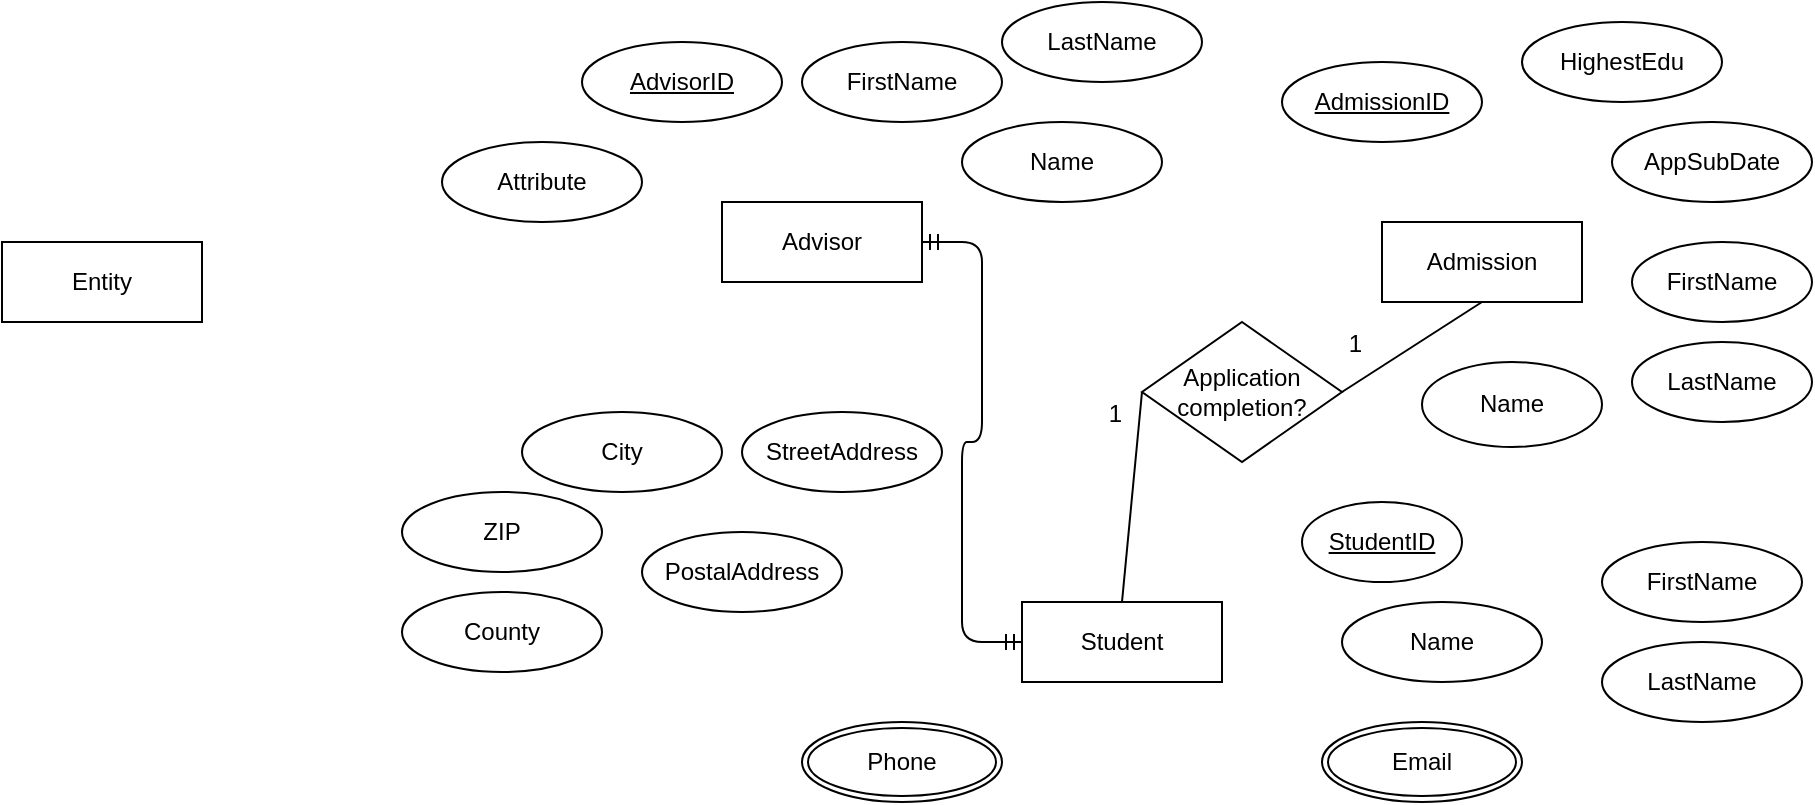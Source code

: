 <mxfile version="13.9.9" type="github">
  <diagram id="R2lEEEUBdFMjLlhIrx00" name="Page-1">
    <mxGraphModel dx="1113" dy="760" grid="1" gridSize="10" guides="1" tooltips="1" connect="1" arrows="1" fold="1" page="1" pageScale="1" pageWidth="1100" pageHeight="850" math="0" shadow="0" extFonts="Permanent Marker^https://fonts.googleapis.com/css?family=Permanent+Marker">
      <root>
        <mxCell id="0" />
        <mxCell id="1" parent="0" />
        <mxCell id="Tkre6pVUtCFZjQlAkvmW-39" value="&lt;u&gt;StudentID&lt;/u&gt;" style="ellipse;whiteSpace=wrap;html=1;" vertex="1" parent="1">
          <mxGeometry x="840" y="250" width="80" height="40" as="geometry" />
        </mxCell>
        <mxCell id="Tkre6pVUtCFZjQlAkvmW-44" value="Email" style="ellipse;shape=doubleEllipse;margin=3;whiteSpace=wrap;html=1;align=center;" vertex="1" parent="1">
          <mxGeometry x="850" y="360" width="100" height="40" as="geometry" />
        </mxCell>
        <mxCell id="Tkre6pVUtCFZjQlAkvmW-45" value="Name" style="ellipse;whiteSpace=wrap;html=1;align=center;" vertex="1" parent="1">
          <mxGeometry x="860" y="300" width="100" height="40" as="geometry" />
        </mxCell>
        <mxCell id="Tkre6pVUtCFZjQlAkvmW-46" value="Student" style="whiteSpace=wrap;html=1;align=center;" vertex="1" parent="1">
          <mxGeometry x="700" y="300" width="100" height="40" as="geometry" />
        </mxCell>
        <mxCell id="Tkre6pVUtCFZjQlAkvmW-47" value="FirstName" style="ellipse;whiteSpace=wrap;html=1;align=center;" vertex="1" parent="1">
          <mxGeometry x="990" y="270" width="100" height="40" as="geometry" />
        </mxCell>
        <mxCell id="Tkre6pVUtCFZjQlAkvmW-48" value="LastName" style="ellipse;whiteSpace=wrap;html=1;align=center;" vertex="1" parent="1">
          <mxGeometry x="990" y="320" width="100" height="40" as="geometry" />
        </mxCell>
        <mxCell id="Tkre6pVUtCFZjQlAkvmW-49" value="PostalAddress" style="ellipse;whiteSpace=wrap;html=1;align=center;" vertex="1" parent="1">
          <mxGeometry x="510" y="265" width="100" height="40" as="geometry" />
        </mxCell>
        <mxCell id="Tkre6pVUtCFZjQlAkvmW-50" value="StreetAddress" style="ellipse;whiteSpace=wrap;html=1;align=center;" vertex="1" parent="1">
          <mxGeometry x="560" y="205" width="100" height="40" as="geometry" />
        </mxCell>
        <mxCell id="Tkre6pVUtCFZjQlAkvmW-51" value="City" style="ellipse;whiteSpace=wrap;html=1;align=center;" vertex="1" parent="1">
          <mxGeometry x="450" y="205" width="100" height="40" as="geometry" />
        </mxCell>
        <mxCell id="Tkre6pVUtCFZjQlAkvmW-52" value="ZIP" style="ellipse;whiteSpace=wrap;html=1;align=center;" vertex="1" parent="1">
          <mxGeometry x="390" y="245" width="100" height="40" as="geometry" />
        </mxCell>
        <mxCell id="Tkre6pVUtCFZjQlAkvmW-53" value="County" style="ellipse;whiteSpace=wrap;html=1;align=center;" vertex="1" parent="1">
          <mxGeometry x="390" y="295" width="100" height="40" as="geometry" />
        </mxCell>
        <mxCell id="Tkre6pVUtCFZjQlAkvmW-55" value="Admission" style="whiteSpace=wrap;html=1;align=center;" vertex="1" parent="1">
          <mxGeometry x="880" y="110" width="100" height="40" as="geometry" />
        </mxCell>
        <mxCell id="Tkre6pVUtCFZjQlAkvmW-56" value="AdmissionID" style="ellipse;whiteSpace=wrap;html=1;align=center;fontStyle=4;" vertex="1" parent="1">
          <mxGeometry x="830" y="30" width="100" height="40" as="geometry" />
        </mxCell>
        <mxCell id="Tkre6pVUtCFZjQlAkvmW-57" value="Phone" style="ellipse;shape=doubleEllipse;margin=3;whiteSpace=wrap;html=1;align=center;" vertex="1" parent="1">
          <mxGeometry x="590" y="360" width="100" height="40" as="geometry" />
        </mxCell>
        <mxCell id="Tkre6pVUtCFZjQlAkvmW-58" value="HighestEdu" style="ellipse;whiteSpace=wrap;html=1;align=center;" vertex="1" parent="1">
          <mxGeometry x="950" y="10" width="100" height="40" as="geometry" />
        </mxCell>
        <mxCell id="Tkre6pVUtCFZjQlAkvmW-59" value="Application completion?" style="shape=rhombus;perimeter=rhombusPerimeter;whiteSpace=wrap;html=1;align=center;" vertex="1" parent="1">
          <mxGeometry x="760" y="160" width="100" height="70" as="geometry" />
        </mxCell>
        <mxCell id="Tkre6pVUtCFZjQlAkvmW-60" value="" style="endArrow=none;html=1;rounded=0;exitX=0.5;exitY=1;exitDx=0;exitDy=0;entryX=1;entryY=0.5;entryDx=0;entryDy=0;" edge="1" parent="1" source="Tkre6pVUtCFZjQlAkvmW-55" target="Tkre6pVUtCFZjQlAkvmW-59">
          <mxGeometry relative="1" as="geometry">
            <mxPoint x="860" y="190" as="sourcePoint" />
            <mxPoint x="1020" y="190" as="targetPoint" />
          </mxGeometry>
        </mxCell>
        <mxCell id="Tkre6pVUtCFZjQlAkvmW-61" value="1" style="resizable=0;html=1;align=right;verticalAlign=bottom;" connectable="0" vertex="1" parent="Tkre6pVUtCFZjQlAkvmW-60">
          <mxGeometry x="1" relative="1" as="geometry">
            <mxPoint x="10.18" y="-15.1" as="offset" />
          </mxGeometry>
        </mxCell>
        <mxCell id="Tkre6pVUtCFZjQlAkvmW-64" value="" style="endArrow=none;html=1;rounded=0;entryX=0;entryY=0.5;entryDx=0;entryDy=0;exitX=0.5;exitY=0;exitDx=0;exitDy=0;" edge="1" parent="1" source="Tkre6pVUtCFZjQlAkvmW-46" target="Tkre6pVUtCFZjQlAkvmW-59">
          <mxGeometry relative="1" as="geometry">
            <mxPoint x="690" y="290" as="sourcePoint" />
            <mxPoint x="850" y="290" as="targetPoint" />
          </mxGeometry>
        </mxCell>
        <mxCell id="Tkre6pVUtCFZjQlAkvmW-65" value="1" style="resizable=0;html=1;align=right;verticalAlign=bottom;" connectable="0" vertex="1" parent="Tkre6pVUtCFZjQlAkvmW-64">
          <mxGeometry x="1" relative="1" as="geometry">
            <mxPoint x="-9.95" y="19.85" as="offset" />
          </mxGeometry>
        </mxCell>
        <mxCell id="Tkre6pVUtCFZjQlAkvmW-66" value="AppSubDate" style="ellipse;whiteSpace=wrap;html=1;align=center;" vertex="1" parent="1">
          <mxGeometry x="995" y="60" width="100" height="40" as="geometry" />
        </mxCell>
        <mxCell id="Tkre6pVUtCFZjQlAkvmW-67" value="Name" style="ellipse;whiteSpace=wrap;html=1;align=center;" vertex="1" parent="1">
          <mxGeometry x="900" y="180" width="90" height="42.5" as="geometry" />
        </mxCell>
        <mxCell id="Tkre6pVUtCFZjQlAkvmW-68" value="LastName" style="ellipse;whiteSpace=wrap;html=1;align=center;" vertex="1" parent="1">
          <mxGeometry x="1005" y="170" width="90" height="40" as="geometry" />
        </mxCell>
        <mxCell id="Tkre6pVUtCFZjQlAkvmW-69" value="FirstName" style="ellipse;whiteSpace=wrap;html=1;align=center;" vertex="1" parent="1">
          <mxGeometry x="1005" y="120" width="90" height="40" as="geometry" />
        </mxCell>
        <mxCell id="Tkre6pVUtCFZjQlAkvmW-70" value="Advisor" style="whiteSpace=wrap;html=1;align=center;" vertex="1" parent="1">
          <mxGeometry x="550" y="100" width="100" height="40" as="geometry" />
        </mxCell>
        <mxCell id="Tkre6pVUtCFZjQlAkvmW-71" value="AdvisorID" style="ellipse;whiteSpace=wrap;html=1;align=center;fontStyle=4;" vertex="1" parent="1">
          <mxGeometry x="480" y="20" width="100" height="40" as="geometry" />
        </mxCell>
        <mxCell id="Tkre6pVUtCFZjQlAkvmW-72" value="Name" style="ellipse;whiteSpace=wrap;html=1;align=center;" vertex="1" parent="1">
          <mxGeometry x="670" y="60" width="100" height="40" as="geometry" />
        </mxCell>
        <mxCell id="Tkre6pVUtCFZjQlAkvmW-74" value="FirstName" style="ellipse;whiteSpace=wrap;html=1;align=center;" vertex="1" parent="1">
          <mxGeometry x="590" y="20" width="100" height="40" as="geometry" />
        </mxCell>
        <mxCell id="Tkre6pVUtCFZjQlAkvmW-75" value="LastName" style="ellipse;whiteSpace=wrap;html=1;align=center;" vertex="1" parent="1">
          <mxGeometry x="690" width="100" height="40" as="geometry" />
        </mxCell>
        <mxCell id="Tkre6pVUtCFZjQlAkvmW-76" value="Attribute" style="ellipse;whiteSpace=wrap;html=1;align=center;" vertex="1" parent="1">
          <mxGeometry x="410" y="70" width="100" height="40" as="geometry" />
        </mxCell>
        <mxCell id="Tkre6pVUtCFZjQlAkvmW-77" value="Entity" style="whiteSpace=wrap;html=1;align=center;" vertex="1" parent="1">
          <mxGeometry x="190" y="120" width="100" height="40" as="geometry" />
        </mxCell>
        <mxCell id="Tkre6pVUtCFZjQlAkvmW-78" value="" style="edgeStyle=entityRelationEdgeStyle;fontSize=12;html=1;endArrow=ERmandOne;startArrow=ERmandOne;exitX=1;exitY=0.5;exitDx=0;exitDy=0;entryX=0;entryY=0.5;entryDx=0;entryDy=0;" edge="1" parent="1" source="Tkre6pVUtCFZjQlAkvmW-70" target="Tkre6pVUtCFZjQlAkvmW-46">
          <mxGeometry width="100" height="100" relative="1" as="geometry">
            <mxPoint x="630" y="295" as="sourcePoint" />
            <mxPoint x="720" y="300" as="targetPoint" />
          </mxGeometry>
        </mxCell>
      </root>
    </mxGraphModel>
  </diagram>
</mxfile>
